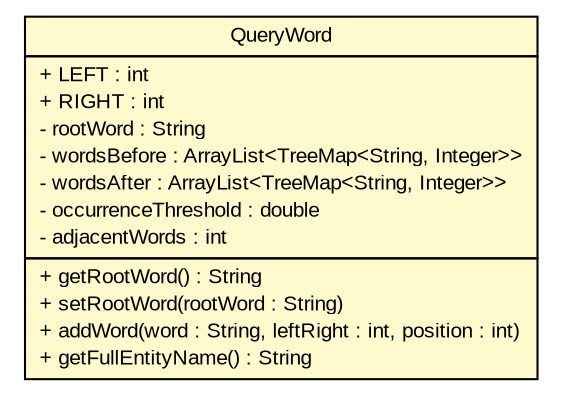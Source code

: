 #!/usr/local/bin/dot
#
# Class diagram 
# Generated by UMLGraph version 5.2 (http://www.umlgraph.org/)
#

digraph G {
	edge [fontname="arial",fontsize=10,labelfontname="arial",labelfontsize=10];
	node [fontname="arial",fontsize=10,shape=plaintext];
	nodesep=0.25;
	ranksep=0.5;
	// tud.iir.classification.query.QueryWord
	c18538 [label=<<table title="tud.iir.classification.query.QueryWord" border="0" cellborder="1" cellspacing="0" cellpadding="2" port="p" bgcolor="lemonChiffon" href="./QueryWord.html">
		<tr><td><table border="0" cellspacing="0" cellpadding="1">
<tr><td align="center" balign="center"> QueryWord </td></tr>
		</table></td></tr>
		<tr><td><table border="0" cellspacing="0" cellpadding="1">
<tr><td align="left" balign="left"> + LEFT : int </td></tr>
<tr><td align="left" balign="left"> + RIGHT : int </td></tr>
<tr><td align="left" balign="left"> - rootWord : String </td></tr>
<tr><td align="left" balign="left"> - wordsBefore : ArrayList&lt;TreeMap&lt;String, Integer&gt;&gt; </td></tr>
<tr><td align="left" balign="left"> - wordsAfter : ArrayList&lt;TreeMap&lt;String, Integer&gt;&gt; </td></tr>
<tr><td align="left" balign="left"> - occurrenceThreshold : double </td></tr>
<tr><td align="left" balign="left"> - adjacentWords : int </td></tr>
		</table></td></tr>
		<tr><td><table border="0" cellspacing="0" cellpadding="1">
<tr><td align="left" balign="left"> + getRootWord() : String </td></tr>
<tr><td align="left" balign="left"> + setRootWord(rootWord : String) </td></tr>
<tr><td align="left" balign="left"> + addWord(word : String, leftRight : int, position : int) </td></tr>
<tr><td align="left" balign="left"> + getFullEntityName() : String </td></tr>
		</table></td></tr>
		</table>>, fontname="arial", fontcolor="black", fontsize=10.0];
}

